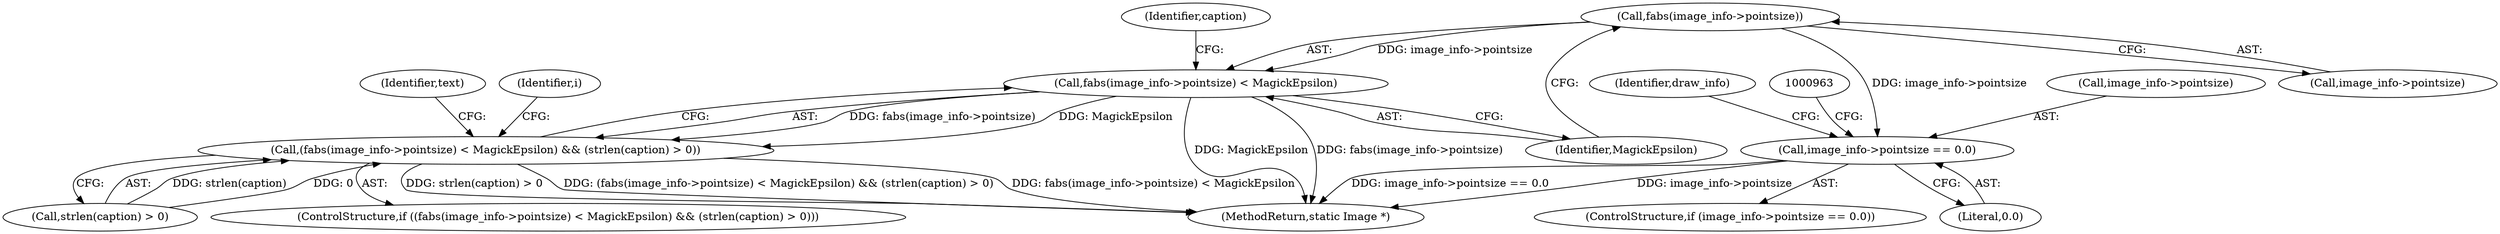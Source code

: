 digraph "0_ImageMagick_aeff00de228bc5a158c2a975ab47845d8a1db456@pointer" {
"1000516" [label="(Call,fabs(image_info->pointsize))"];
"1000515" [label="(Call,fabs(image_info->pointsize) < MagickEpsilon)"];
"1000514" [label="(Call,(fabs(image_info->pointsize) < MagickEpsilon) && (strlen(caption) > 0))"];
"1000955" [label="(Call,image_info->pointsize == 0.0)"];
"1000536" [label="(Identifier,text)"];
"1001001" [label="(MethodReturn,static Image *)"];
"1000956" [label="(Call,image_info->pointsize)"];
"1000887" [label="(Identifier,i)"];
"1000523" [label="(Identifier,caption)"];
"1000954" [label="(ControlStructure,if (image_info->pointsize == 0.0))"];
"1000521" [label="(Call,strlen(caption) > 0)"];
"1000515" [label="(Call,fabs(image_info->pointsize) < MagickEpsilon)"];
"1000513" [label="(ControlStructure,if ((fabs(image_info->pointsize) < MagickEpsilon) && (strlen(caption) > 0)))"];
"1000514" [label="(Call,(fabs(image_info->pointsize) < MagickEpsilon) && (strlen(caption) > 0))"];
"1000520" [label="(Identifier,MagickEpsilon)"];
"1000517" [label="(Call,image_info->pointsize)"];
"1000978" [label="(Identifier,draw_info)"];
"1000516" [label="(Call,fabs(image_info->pointsize))"];
"1000959" [label="(Literal,0.0)"];
"1000955" [label="(Call,image_info->pointsize == 0.0)"];
"1000516" -> "1000515"  [label="AST: "];
"1000516" -> "1000517"  [label="CFG: "];
"1000517" -> "1000516"  [label="AST: "];
"1000520" -> "1000516"  [label="CFG: "];
"1000516" -> "1000515"  [label="DDG: image_info->pointsize"];
"1000516" -> "1000955"  [label="DDG: image_info->pointsize"];
"1000515" -> "1000514"  [label="AST: "];
"1000515" -> "1000520"  [label="CFG: "];
"1000520" -> "1000515"  [label="AST: "];
"1000523" -> "1000515"  [label="CFG: "];
"1000514" -> "1000515"  [label="CFG: "];
"1000515" -> "1001001"  [label="DDG: MagickEpsilon"];
"1000515" -> "1001001"  [label="DDG: fabs(image_info->pointsize)"];
"1000515" -> "1000514"  [label="DDG: fabs(image_info->pointsize)"];
"1000515" -> "1000514"  [label="DDG: MagickEpsilon"];
"1000514" -> "1000513"  [label="AST: "];
"1000514" -> "1000521"  [label="CFG: "];
"1000521" -> "1000514"  [label="AST: "];
"1000536" -> "1000514"  [label="CFG: "];
"1000887" -> "1000514"  [label="CFG: "];
"1000514" -> "1001001"  [label="DDG: (fabs(image_info->pointsize) < MagickEpsilon) && (strlen(caption) > 0)"];
"1000514" -> "1001001"  [label="DDG: fabs(image_info->pointsize) < MagickEpsilon"];
"1000514" -> "1001001"  [label="DDG: strlen(caption) > 0"];
"1000521" -> "1000514"  [label="DDG: strlen(caption)"];
"1000521" -> "1000514"  [label="DDG: 0"];
"1000955" -> "1000954"  [label="AST: "];
"1000955" -> "1000959"  [label="CFG: "];
"1000956" -> "1000955"  [label="AST: "];
"1000959" -> "1000955"  [label="AST: "];
"1000963" -> "1000955"  [label="CFG: "];
"1000978" -> "1000955"  [label="CFG: "];
"1000955" -> "1001001"  [label="DDG: image_info->pointsize == 0.0"];
"1000955" -> "1001001"  [label="DDG: image_info->pointsize"];
}
